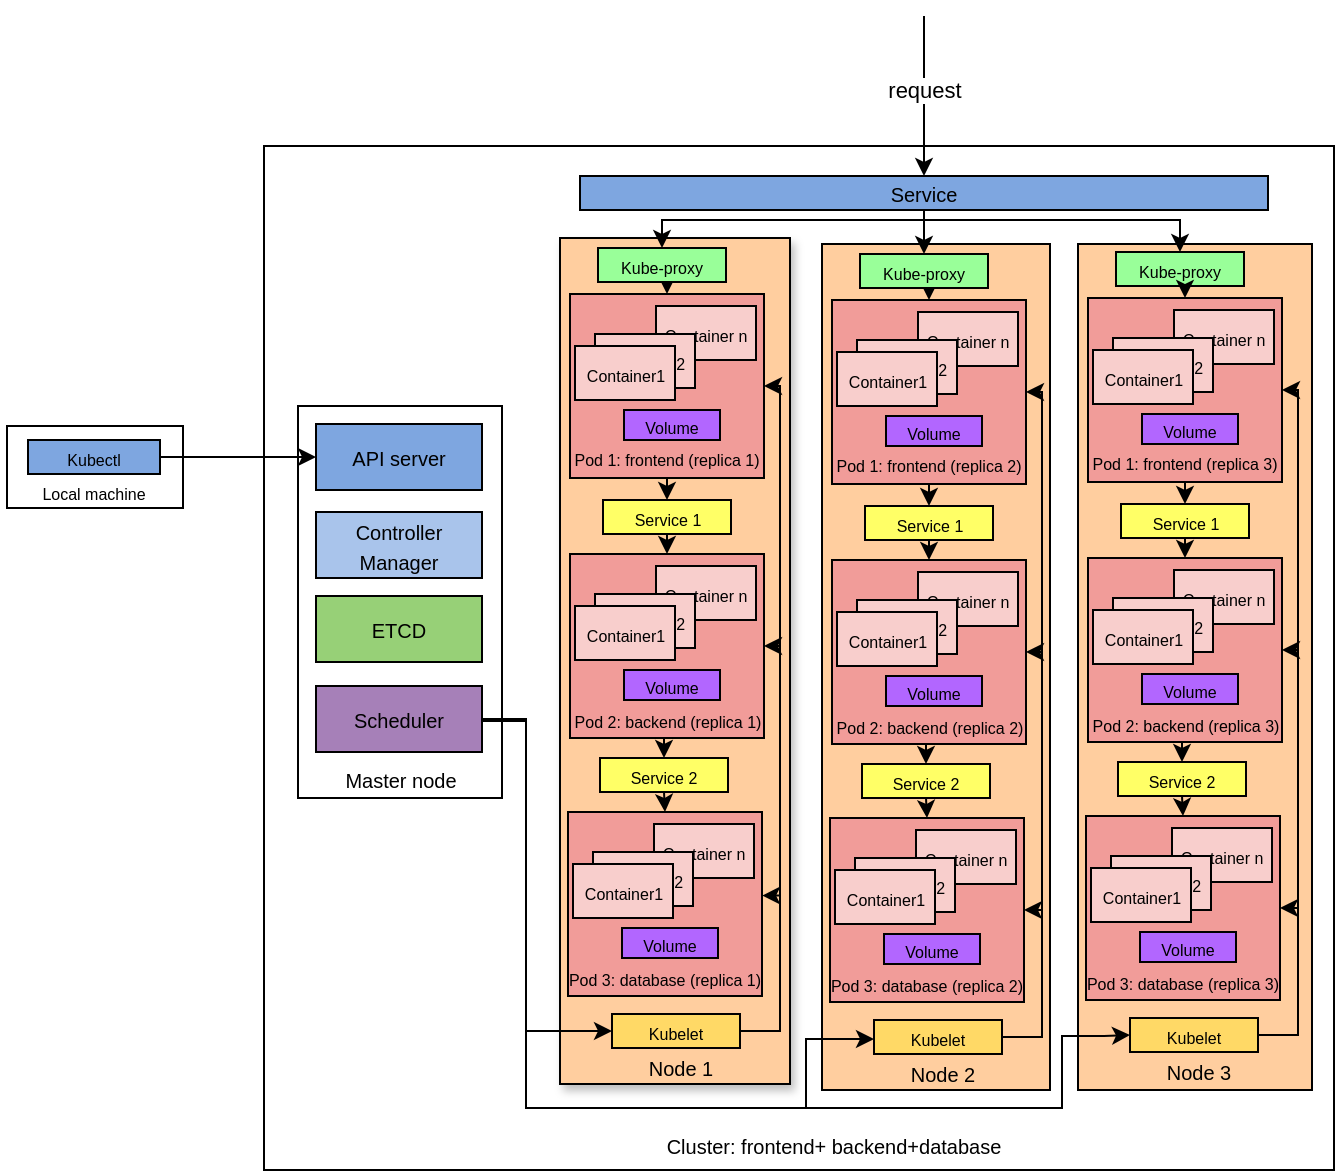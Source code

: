<mxfile version="14.6.6" type="device"><diagram id="ddz8PFehV-hAeGvNzpO_" name="Page-1"><mxGraphModel dx="1481" dy="701" grid="0" gridSize="10" guides="1" tooltips="1" connect="1" arrows="1" fold="1" page="1" pageScale="1" pageWidth="827" pageHeight="1169" math="0" shadow="0"><root><mxCell id="0"/><mxCell id="1" parent="0"/><mxCell id="f1UImO5PR_DhOTrtN689-22" value="" style="rounded=0;whiteSpace=wrap;html=1;strokeColor=#000000;" vertex="1" parent="1"><mxGeometry x="216" y="117" width="535" height="512" as="geometry"/></mxCell><mxCell id="f1UImO5PR_DhOTrtN689-1" value="" style="rounded=0;whiteSpace=wrap;html=1;" vertex="1" parent="1"><mxGeometry x="233" y="247" width="102" height="196" as="geometry"/></mxCell><mxCell id="f1UImO5PR_DhOTrtN689-2" value="&lt;font style=&quot;font-size: 10px&quot;&gt;Master node&lt;/font&gt;" style="text;html=1;strokeColor=none;fillColor=none;align=center;verticalAlign=middle;whiteSpace=wrap;rounded=0;" vertex="1" parent="1"><mxGeometry x="244" y="427" width="81" height="13" as="geometry"/></mxCell><mxCell id="f1UImO5PR_DhOTrtN689-3" value="&lt;font style=&quot;font-size: 10px&quot;&gt;API server&lt;/font&gt;" style="rounded=0;whiteSpace=wrap;html=1;fillColor=#7EA6E0;" vertex="1" parent="1"><mxGeometry x="242" y="256" width="83" height="33" as="geometry"/></mxCell><mxCell id="f1UImO5PR_DhOTrtN689-10" value="&lt;font style=&quot;font-size: 10px&quot;&gt;Scheduler&lt;/font&gt;" style="rounded=0;whiteSpace=wrap;html=1;fillColor=#A680B8;" vertex="1" parent="1"><mxGeometry x="242" y="387" width="83" height="33" as="geometry"/></mxCell><mxCell id="f1UImO5PR_DhOTrtN689-11" value="&lt;font style=&quot;font-size: 10px&quot;&gt;Controller Manager&lt;/font&gt;" style="rounded=0;whiteSpace=wrap;html=1;fillColor=#A9C4EB;" vertex="1" parent="1"><mxGeometry x="242" y="300" width="83" height="33" as="geometry"/></mxCell><mxCell id="f1UImO5PR_DhOTrtN689-12" value="&lt;span style=&quot;font-size: 10px&quot;&gt;ETCD&lt;/span&gt;" style="rounded=0;whiteSpace=wrap;html=1;fillColor=#97D077;" vertex="1" parent="1"><mxGeometry x="242" y="342" width="83" height="33" as="geometry"/></mxCell><mxCell id="f1UImO5PR_DhOTrtN689-17" value="" style="rounded=0;whiteSpace=wrap;html=1;" vertex="1" parent="1"><mxGeometry x="87.5" y="257" width="88" height="41" as="geometry"/></mxCell><mxCell id="f1UImO5PR_DhOTrtN689-254" style="edgeStyle=orthogonalEdgeStyle;rounded=0;orthogonalLoop=1;jettySize=auto;html=1;exitX=1;exitY=0.5;exitDx=0;exitDy=0;entryX=0;entryY=0.5;entryDx=0;entryDy=0;" edge="1" parent="1" source="f1UImO5PR_DhOTrtN689-18" target="f1UImO5PR_DhOTrtN689-3"><mxGeometry relative="1" as="geometry"/></mxCell><mxCell id="f1UImO5PR_DhOTrtN689-18" value="&lt;font style=&quot;font-size: 8px&quot;&gt;Kubectl&lt;/font&gt;" style="rounded=0;whiteSpace=wrap;html=1;fillColor=#7EA6E0;" vertex="1" parent="1"><mxGeometry x="98" y="264" width="66" height="17" as="geometry"/></mxCell><mxCell id="f1UImO5PR_DhOTrtN689-20" value="&lt;span style=&quot;font-size: 8px&quot;&gt;Local machine&lt;/span&gt;" style="text;html=1;strokeColor=none;fillColor=none;align=center;verticalAlign=middle;whiteSpace=wrap;rounded=0;" vertex="1" parent="1"><mxGeometry x="84" y="280" width="94" height="20" as="geometry"/></mxCell><mxCell id="f1UImO5PR_DhOTrtN689-253" value="&lt;font style=&quot;font-size: 10px&quot;&gt;Cluster: frontend+ backend+database&lt;/font&gt;" style="text;html=1;strokeColor=none;fillColor=none;align=center;verticalAlign=middle;whiteSpace=wrap;rounded=0;" vertex="1" parent="1"><mxGeometry x="390" y="610" width="222" height="13" as="geometry"/></mxCell><mxCell id="f1UImO5PR_DhOTrtN689-281" value="&lt;font style=&quot;font-size: 10px&quot;&gt;Service&lt;/font&gt;" style="rounded=0;whiteSpace=wrap;html=1;fillColor=#7EA6E0;" vertex="1" parent="1"><mxGeometry x="374" y="132" width="344" height="17" as="geometry"/></mxCell><mxCell id="f1UImO5PR_DhOTrtN689-368" value="" style="endArrow=classic;html=1;" edge="1" parent="1" target="f1UImO5PR_DhOTrtN689-281"><mxGeometry width="50" height="50" relative="1" as="geometry"><mxPoint x="546" y="52" as="sourcePoint"/><mxPoint x="267" y="320" as="targetPoint"/></mxGeometry></mxCell><mxCell id="f1UImO5PR_DhOTrtN689-369" value="request" style="edgeLabel;html=1;align=center;verticalAlign=middle;resizable=0;points=[];" vertex="1" connectable="0" parent="f1UImO5PR_DhOTrtN689-368"><mxGeometry x="-0.09" relative="1" as="geometry"><mxPoint as="offset"/></mxGeometry></mxCell><mxCell id="f1UImO5PR_DhOTrtN689-116" value="" style="rounded=0;whiteSpace=wrap;html=1;fillColor=#FFCE9F;shadow=1;" vertex="1" parent="1"><mxGeometry x="364" y="163" width="115" height="423" as="geometry"/></mxCell><mxCell id="f1UImO5PR_DhOTrtN689-117" value="&lt;font style=&quot;font-size: 10px&quot;&gt;Node 1&lt;/font&gt;" style="text;html=1;strokeColor=none;fillColor=none;align=center;verticalAlign=middle;whiteSpace=wrap;rounded=0;" vertex="1" parent="1"><mxGeometry x="384" y="571" width="81" height="13" as="geometry"/></mxCell><mxCell id="f1UImO5PR_DhOTrtN689-381" style="edgeStyle=orthogonalEdgeStyle;rounded=0;orthogonalLoop=1;jettySize=auto;html=1;exitX=1;exitY=0.5;exitDx=0;exitDy=0;entryX=1.001;entryY=0.454;entryDx=0;entryDy=0;entryPerimeter=0;" edge="1" parent="1" source="f1UImO5PR_DhOTrtN689-118" target="f1UImO5PR_DhOTrtN689-134"><mxGeometry relative="1" as="geometry"/></mxCell><mxCell id="f1UImO5PR_DhOTrtN689-382" style="edgeStyle=orthogonalEdgeStyle;rounded=0;orthogonalLoop=1;jettySize=auto;html=1;exitX=1;exitY=0.5;exitDx=0;exitDy=0;entryX=1;entryY=0.5;entryDx=0;entryDy=0;" edge="1" parent="1" source="f1UImO5PR_DhOTrtN689-118" target="f1UImO5PR_DhOTrtN689-127"><mxGeometry relative="1" as="geometry"/></mxCell><mxCell id="f1UImO5PR_DhOTrtN689-383" style="edgeStyle=orthogonalEdgeStyle;rounded=0;orthogonalLoop=1;jettySize=auto;html=1;exitX=1;exitY=0.5;exitDx=0;exitDy=0;entryX=1;entryY=0.5;entryDx=0;entryDy=0;" edge="1" parent="1" source="f1UImO5PR_DhOTrtN689-118" target="f1UImO5PR_DhOTrtN689-120"><mxGeometry relative="1" as="geometry"/></mxCell><mxCell id="f1UImO5PR_DhOTrtN689-118" value="&lt;div style=&quot;text-align: justify&quot;&gt;&lt;span style=&quot;font-size: 8px&quot;&gt;Kubelet&lt;/span&gt;&lt;/div&gt;" style="rounded=0;whiteSpace=wrap;html=1;fillColor=#FFD966;align=center;" vertex="1" parent="1"><mxGeometry x="390" y="551" width="64" height="17" as="geometry"/></mxCell><mxCell id="f1UImO5PR_DhOTrtN689-126" value="" style="group" vertex="1" connectable="0" parent="1"><mxGeometry x="369" y="321" width="97" height="92" as="geometry"/></mxCell><mxCell id="f1UImO5PR_DhOTrtN689-127" value="" style="rounded=0;whiteSpace=wrap;html=1;strokeColor=#000000;fillColor=#F19C99;" vertex="1" parent="f1UImO5PR_DhOTrtN689-126"><mxGeometry width="97" height="92" as="geometry"/></mxCell><mxCell id="f1UImO5PR_DhOTrtN689-128" value="&lt;span style=&quot;font-size: 8px&quot;&gt;Container n&lt;/span&gt;" style="rounded=0;whiteSpace=wrap;html=1;fillColor=#F8CECC;" vertex="1" parent="f1UImO5PR_DhOTrtN689-126"><mxGeometry x="43" y="6" width="50" height="27" as="geometry"/></mxCell><mxCell id="f1UImO5PR_DhOTrtN689-129" value="&lt;span style=&quot;font-size: 8px&quot;&gt;Container2&lt;/span&gt;" style="rounded=0;whiteSpace=wrap;html=1;fillColor=#F8CECC;" vertex="1" parent="f1UImO5PR_DhOTrtN689-126"><mxGeometry x="12.5" y="20" width="50" height="27" as="geometry"/></mxCell><mxCell id="f1UImO5PR_DhOTrtN689-130" value="&lt;font style=&quot;font-size: 8px&quot;&gt;Pod 2: backend (replica 1)&lt;/font&gt;" style="text;html=1;strokeColor=none;fillColor=none;align=center;verticalAlign=middle;whiteSpace=wrap;rounded=0;" vertex="1" parent="f1UImO5PR_DhOTrtN689-126"><mxGeometry x="-3.5" y="78" width="104" height="10" as="geometry"/></mxCell><mxCell id="f1UImO5PR_DhOTrtN689-131" value="&lt;font style=&quot;font-size: 8px&quot;&gt;Container1&lt;/font&gt;" style="rounded=0;whiteSpace=wrap;html=1;fillColor=#F8CECC;" vertex="1" parent="f1UImO5PR_DhOTrtN689-126"><mxGeometry x="2.5" y="26" width="50" height="27" as="geometry"/></mxCell><mxCell id="f1UImO5PR_DhOTrtN689-132" value="&lt;font style=&quot;font-size: 8px&quot;&gt;Volume&lt;/font&gt;" style="rounded=0;whiteSpace=wrap;html=1;fillColor=#B266FF;" vertex="1" parent="f1UImO5PR_DhOTrtN689-126"><mxGeometry x="27" y="58" width="48" height="15" as="geometry"/></mxCell><mxCell id="f1UImO5PR_DhOTrtN689-133" value="" style="group" vertex="1" connectable="0" parent="1"><mxGeometry x="368" y="450" width="97" height="92" as="geometry"/></mxCell><mxCell id="f1UImO5PR_DhOTrtN689-134" value="" style="rounded=0;whiteSpace=wrap;html=1;strokeColor=#000000;fillColor=#F19C99;" vertex="1" parent="f1UImO5PR_DhOTrtN689-133"><mxGeometry width="97" height="92" as="geometry"/></mxCell><mxCell id="f1UImO5PR_DhOTrtN689-135" value="&lt;span style=&quot;font-size: 8px&quot;&gt;Container n&lt;/span&gt;" style="rounded=0;whiteSpace=wrap;html=1;fillColor=#F8CECC;" vertex="1" parent="f1UImO5PR_DhOTrtN689-133"><mxGeometry x="43" y="6" width="50" height="27" as="geometry"/></mxCell><mxCell id="f1UImO5PR_DhOTrtN689-136" value="&lt;span style=&quot;font-size: 8px&quot;&gt;Container2&lt;/span&gt;" style="rounded=0;whiteSpace=wrap;html=1;fillColor=#F8CECC;" vertex="1" parent="f1UImO5PR_DhOTrtN689-133"><mxGeometry x="12.5" y="20" width="50" height="27" as="geometry"/></mxCell><mxCell id="f1UImO5PR_DhOTrtN689-137" value="&lt;font style=&quot;font-size: 8px&quot;&gt;Pod 3: database (replica 1)&lt;/font&gt;" style="text;html=1;strokeColor=none;fillColor=none;align=center;verticalAlign=middle;whiteSpace=wrap;rounded=0;" vertex="1" parent="f1UImO5PR_DhOTrtN689-133"><mxGeometry x="-5" y="78" width="107" height="10" as="geometry"/></mxCell><mxCell id="f1UImO5PR_DhOTrtN689-138" value="&lt;font style=&quot;font-size: 8px&quot;&gt;Container1&lt;/font&gt;" style="rounded=0;whiteSpace=wrap;html=1;fillColor=#F8CECC;" vertex="1" parent="f1UImO5PR_DhOTrtN689-133"><mxGeometry x="2.5" y="26" width="50" height="27" as="geometry"/></mxCell><mxCell id="f1UImO5PR_DhOTrtN689-139" value="&lt;font style=&quot;font-size: 8px&quot;&gt;Volume&lt;/font&gt;" style="rounded=0;whiteSpace=wrap;html=1;fillColor=#B266FF;" vertex="1" parent="f1UImO5PR_DhOTrtN689-133"><mxGeometry x="27" y="58" width="48" height="15" as="geometry"/></mxCell><mxCell id="f1UImO5PR_DhOTrtN689-377" style="edgeStyle=orthogonalEdgeStyle;rounded=0;orthogonalLoop=1;jettySize=auto;html=1;exitX=0.5;exitY=1;exitDx=0;exitDy=0;entryX=0.5;entryY=0;entryDx=0;entryDy=0;" edge="1" parent="1" source="f1UImO5PR_DhOTrtN689-140" target="f1UImO5PR_DhOTrtN689-120"><mxGeometry x="364" y="163" as="geometry"/></mxCell><mxCell id="f1UImO5PR_DhOTrtN689-140" value="&lt;div style=&quot;text-align: justify&quot;&gt;&lt;span style=&quot;font-size: 8px&quot;&gt;Kube-proxy&lt;/span&gt;&lt;/div&gt;" style="rounded=0;whiteSpace=wrap;html=1;fillColor=#99FF99;align=center;" vertex="1" parent="1"><mxGeometry x="383" y="168" width="64" height="17" as="geometry"/></mxCell><mxCell id="f1UImO5PR_DhOTrtN689-298" style="edgeStyle=orthogonalEdgeStyle;rounded=0;orthogonalLoop=1;jettySize=auto;html=1;exitX=0.5;exitY=1;exitDx=0;exitDy=0;entryX=0.5;entryY=0;entryDx=0;entryDy=0;" edge="1" parent="1" source="f1UImO5PR_DhOTrtN689-283" target="f1UImO5PR_DhOTrtN689-127"><mxGeometry x="364" y="163" as="geometry"/></mxCell><mxCell id="f1UImO5PR_DhOTrtN689-283" value="&lt;div style=&quot;text-align: justify&quot;&gt;&lt;span style=&quot;font-size: 8px&quot;&gt;Service 1&lt;/span&gt;&lt;/div&gt;" style="rounded=0;whiteSpace=wrap;html=1;fillColor=#FFFF66;align=center;" vertex="1" parent="1"><mxGeometry x="385.5" y="294" width="64" height="17" as="geometry"/></mxCell><mxCell id="f1UImO5PR_DhOTrtN689-297" style="edgeStyle=orthogonalEdgeStyle;rounded=0;orthogonalLoop=1;jettySize=auto;html=1;exitX=0.5;exitY=1;exitDx=0;exitDy=0;entryX=0.5;entryY=0;entryDx=0;entryDy=0;" edge="1" parent="1" source="f1UImO5PR_DhOTrtN689-120" target="f1UImO5PR_DhOTrtN689-283"><mxGeometry x="364" y="163" as="geometry"/></mxCell><mxCell id="f1UImO5PR_DhOTrtN689-120" value="" style="rounded=0;whiteSpace=wrap;html=1;strokeColor=#000000;fillColor=#F19C99;" vertex="1" parent="1"><mxGeometry x="369" y="191" width="97" height="92" as="geometry"/></mxCell><mxCell id="f1UImO5PR_DhOTrtN689-121" value="&lt;span style=&quot;font-size: 8px&quot;&gt;Container n&lt;/span&gt;" style="rounded=0;whiteSpace=wrap;html=1;fillColor=#F8CECC;" vertex="1" parent="1"><mxGeometry x="412" y="197" width="50" height="27" as="geometry"/></mxCell><mxCell id="f1UImO5PR_DhOTrtN689-122" value="&lt;span style=&quot;font-size: 8px&quot;&gt;Container2&lt;/span&gt;" style="rounded=0;whiteSpace=wrap;html=1;fillColor=#F8CECC;" vertex="1" parent="1"><mxGeometry x="381.5" y="211" width="50" height="27" as="geometry"/></mxCell><mxCell id="f1UImO5PR_DhOTrtN689-123" value="&lt;p&gt;&lt;font style=&quot;font-size: 8px&quot;&gt;Pod 1: frontend (replica 1)&lt;/font&gt;&lt;/p&gt;" style="text;html=1;strokeColor=none;fillColor=none;align=center;verticalAlign=middle;whiteSpace=wrap;rounded=0;" vertex="1" parent="1"><mxGeometry x="369" y="267.5" width="97" height="10" as="geometry"/></mxCell><mxCell id="f1UImO5PR_DhOTrtN689-124" value="&lt;font style=&quot;font-size: 8px&quot;&gt;Container1&lt;/font&gt;" style="rounded=0;whiteSpace=wrap;html=1;fillColor=#F8CECC;" vertex="1" parent="1"><mxGeometry x="371.5" y="217" width="50" height="27" as="geometry"/></mxCell><mxCell id="f1UImO5PR_DhOTrtN689-125" value="&lt;font style=&quot;font-size: 8px&quot;&gt;Volume&lt;/font&gt;" style="rounded=0;whiteSpace=wrap;html=1;fillColor=#B266FF;" vertex="1" parent="1"><mxGeometry x="396" y="249" width="48" height="15" as="geometry"/></mxCell><mxCell id="f1UImO5PR_DhOTrtN689-301" style="edgeStyle=orthogonalEdgeStyle;rounded=0;orthogonalLoop=1;jettySize=auto;html=1;exitX=0.5;exitY=1;exitDx=0;exitDy=0;entryX=0.5;entryY=0;entryDx=0;entryDy=0;" edge="1" parent="1" source="f1UImO5PR_DhOTrtN689-299" target="f1UImO5PR_DhOTrtN689-134"><mxGeometry x="364" y="163" as="geometry"/></mxCell><mxCell id="f1UImO5PR_DhOTrtN689-299" value="&lt;div style=&quot;text-align: justify&quot;&gt;&lt;span style=&quot;font-size: 8px&quot;&gt;Service 2&lt;/span&gt;&lt;/div&gt;" style="rounded=0;whiteSpace=wrap;html=1;fillColor=#FFFF66;align=center;" vertex="1" parent="1"><mxGeometry x="384" y="423" width="64" height="17" as="geometry"/></mxCell><mxCell id="f1UImO5PR_DhOTrtN689-300" style="edgeStyle=orthogonalEdgeStyle;rounded=0;orthogonalLoop=1;jettySize=auto;html=1;exitX=0.5;exitY=1;exitDx=0;exitDy=0;entryX=0.5;entryY=0;entryDx=0;entryDy=0;" edge="1" parent="1" source="f1UImO5PR_DhOTrtN689-127" target="f1UImO5PR_DhOTrtN689-299"><mxGeometry x="364" y="163" as="geometry"/></mxCell><mxCell id="f1UImO5PR_DhOTrtN689-387" value="" style="group" vertex="1" connectable="0" parent="1"><mxGeometry x="495" y="166" width="114" height="423" as="geometry"/></mxCell><mxCell id="f1UImO5PR_DhOTrtN689-305" value="" style="rounded=0;whiteSpace=wrap;html=1;fillColor=#FFCE9F;" vertex="1" parent="f1UImO5PR_DhOTrtN689-387"><mxGeometry width="114" height="423" as="geometry"/></mxCell><mxCell id="f1UImO5PR_DhOTrtN689-306" value="&lt;font style=&quot;font-size: 10px&quot;&gt;Node 2&lt;/font&gt;" style="text;html=1;strokeColor=none;fillColor=none;align=center;verticalAlign=middle;whiteSpace=wrap;rounded=0;" vertex="1" parent="f1UImO5PR_DhOTrtN689-387"><mxGeometry x="20" y="408" width="81" height="13" as="geometry"/></mxCell><mxCell id="f1UImO5PR_DhOTrtN689-307" value="&lt;div style=&quot;text-align: justify&quot;&gt;&lt;span style=&quot;font-size: 8px&quot;&gt;Kubelet&lt;/span&gt;&lt;/div&gt;" style="rounded=0;whiteSpace=wrap;html=1;fillColor=#FFD966;align=center;" vertex="1" parent="f1UImO5PR_DhOTrtN689-387"><mxGeometry x="26" y="388" width="64" height="17" as="geometry"/></mxCell><mxCell id="f1UImO5PR_DhOTrtN689-308" value="" style="group" vertex="1" connectable="0" parent="f1UImO5PR_DhOTrtN689-387"><mxGeometry x="5" y="158" width="97" height="92" as="geometry"/></mxCell><mxCell id="f1UImO5PR_DhOTrtN689-309" value="" style="rounded=0;whiteSpace=wrap;html=1;strokeColor=#000000;fillColor=#F19C99;" vertex="1" parent="f1UImO5PR_DhOTrtN689-308"><mxGeometry width="97" height="92" as="geometry"/></mxCell><mxCell id="f1UImO5PR_DhOTrtN689-310" value="&lt;span style=&quot;font-size: 8px&quot;&gt;Container n&lt;/span&gt;" style="rounded=0;whiteSpace=wrap;html=1;fillColor=#F8CECC;" vertex="1" parent="f1UImO5PR_DhOTrtN689-308"><mxGeometry x="43" y="6" width="50" height="27" as="geometry"/></mxCell><mxCell id="f1UImO5PR_DhOTrtN689-311" value="&lt;span style=&quot;font-size: 8px&quot;&gt;Container2&lt;/span&gt;" style="rounded=0;whiteSpace=wrap;html=1;fillColor=#F8CECC;" vertex="1" parent="f1UImO5PR_DhOTrtN689-308"><mxGeometry x="12.5" y="20" width="50" height="27" as="geometry"/></mxCell><mxCell id="f1UImO5PR_DhOTrtN689-312" value="&lt;font style=&quot;font-size: 8px&quot;&gt;Pod 2: backend (replica 2)&lt;/font&gt;" style="text;html=1;strokeColor=none;fillColor=none;align=center;verticalAlign=middle;whiteSpace=wrap;rounded=0;" vertex="1" parent="f1UImO5PR_DhOTrtN689-308"><mxGeometry x="-3.5" y="78" width="104" height="10" as="geometry"/></mxCell><mxCell id="f1UImO5PR_DhOTrtN689-313" value="&lt;font style=&quot;font-size: 8px&quot;&gt;Container1&lt;/font&gt;" style="rounded=0;whiteSpace=wrap;html=1;fillColor=#F8CECC;" vertex="1" parent="f1UImO5PR_DhOTrtN689-308"><mxGeometry x="2.5" y="26" width="50" height="27" as="geometry"/></mxCell><mxCell id="f1UImO5PR_DhOTrtN689-314" value="&lt;font style=&quot;font-size: 8px&quot;&gt;Volume&lt;/font&gt;" style="rounded=0;whiteSpace=wrap;html=1;fillColor=#B266FF;" vertex="1" parent="f1UImO5PR_DhOTrtN689-308"><mxGeometry x="27" y="58" width="48" height="15" as="geometry"/></mxCell><mxCell id="f1UImO5PR_DhOTrtN689-385" style="edgeStyle=orthogonalEdgeStyle;rounded=0;orthogonalLoop=1;jettySize=auto;html=1;exitX=1;exitY=0.5;exitDx=0;exitDy=0;entryX=1;entryY=0.5;entryDx=0;entryDy=0;" edge="1" parent="f1UImO5PR_DhOTrtN689-387" source="f1UImO5PR_DhOTrtN689-307" target="f1UImO5PR_DhOTrtN689-309"><mxGeometry relative="1" as="geometry"/></mxCell><mxCell id="f1UImO5PR_DhOTrtN689-315" value="" style="group" vertex="1" connectable="0" parent="f1UImO5PR_DhOTrtN689-387"><mxGeometry x="4" y="287" width="97" height="92" as="geometry"/></mxCell><mxCell id="f1UImO5PR_DhOTrtN689-316" value="" style="rounded=0;whiteSpace=wrap;html=1;strokeColor=#000000;fillColor=#F19C99;" vertex="1" parent="f1UImO5PR_DhOTrtN689-315"><mxGeometry width="97" height="92" as="geometry"/></mxCell><mxCell id="f1UImO5PR_DhOTrtN689-317" value="&lt;span style=&quot;font-size: 8px&quot;&gt;Container n&lt;/span&gt;" style="rounded=0;whiteSpace=wrap;html=1;fillColor=#F8CECC;" vertex="1" parent="f1UImO5PR_DhOTrtN689-315"><mxGeometry x="43" y="6" width="50" height="27" as="geometry"/></mxCell><mxCell id="f1UImO5PR_DhOTrtN689-318" value="&lt;span style=&quot;font-size: 8px&quot;&gt;Container2&lt;/span&gt;" style="rounded=0;whiteSpace=wrap;html=1;fillColor=#F8CECC;" vertex="1" parent="f1UImO5PR_DhOTrtN689-315"><mxGeometry x="12.5" y="20" width="50" height="27" as="geometry"/></mxCell><mxCell id="f1UImO5PR_DhOTrtN689-319" value="&lt;font style=&quot;font-size: 8px&quot;&gt;Pod 3: database (replica 2)&lt;/font&gt;" style="text;html=1;strokeColor=none;fillColor=none;align=center;verticalAlign=middle;whiteSpace=wrap;rounded=0;" vertex="1" parent="f1UImO5PR_DhOTrtN689-315"><mxGeometry x="-5" y="78" width="107" height="10" as="geometry"/></mxCell><mxCell id="f1UImO5PR_DhOTrtN689-320" value="&lt;font style=&quot;font-size: 8px&quot;&gt;Container1&lt;/font&gt;" style="rounded=0;whiteSpace=wrap;html=1;fillColor=#F8CECC;" vertex="1" parent="f1UImO5PR_DhOTrtN689-315"><mxGeometry x="2.5" y="26" width="50" height="27" as="geometry"/></mxCell><mxCell id="f1UImO5PR_DhOTrtN689-321" value="&lt;font style=&quot;font-size: 8px&quot;&gt;Volume&lt;/font&gt;" style="rounded=0;whiteSpace=wrap;html=1;fillColor=#B266FF;" vertex="1" parent="f1UImO5PR_DhOTrtN689-315"><mxGeometry x="27" y="58" width="48" height="15" as="geometry"/></mxCell><mxCell id="f1UImO5PR_DhOTrtN689-384" style="edgeStyle=orthogonalEdgeStyle;rounded=0;orthogonalLoop=1;jettySize=auto;html=1;exitX=1;exitY=0.5;exitDx=0;exitDy=0;entryX=1;entryY=0.5;entryDx=0;entryDy=0;" edge="1" parent="f1UImO5PR_DhOTrtN689-387" source="f1UImO5PR_DhOTrtN689-307" target="f1UImO5PR_DhOTrtN689-316"><mxGeometry relative="1" as="geometry"/></mxCell><mxCell id="f1UImO5PR_DhOTrtN689-323" style="edgeStyle=orthogonalEdgeStyle;rounded=0;orthogonalLoop=1;jettySize=auto;html=1;exitX=0.5;exitY=1;exitDx=0;exitDy=0;entryX=0.5;entryY=0;entryDx=0;entryDy=0;" edge="1" parent="f1UImO5PR_DhOTrtN689-387" source="f1UImO5PR_DhOTrtN689-324" target="f1UImO5PR_DhOTrtN689-309"><mxGeometry as="geometry"/></mxCell><mxCell id="f1UImO5PR_DhOTrtN689-324" value="&lt;div style=&quot;text-align: justify&quot;&gt;&lt;span style=&quot;font-size: 8px&quot;&gt;Service 1&lt;/span&gt;&lt;/div&gt;" style="rounded=0;whiteSpace=wrap;html=1;fillColor=#FFFF66;align=center;" vertex="1" parent="f1UImO5PR_DhOTrtN689-387"><mxGeometry x="21.5" y="131" width="64" height="17" as="geometry"/></mxCell><mxCell id="f1UImO5PR_DhOTrtN689-325" style="edgeStyle=orthogonalEdgeStyle;rounded=0;orthogonalLoop=1;jettySize=auto;html=1;exitX=0.5;exitY=1;exitDx=0;exitDy=0;entryX=0.5;entryY=0;entryDx=0;entryDy=0;" edge="1" parent="f1UImO5PR_DhOTrtN689-387" source="f1UImO5PR_DhOTrtN689-326" target="f1UImO5PR_DhOTrtN689-324"><mxGeometry as="geometry"/></mxCell><mxCell id="f1UImO5PR_DhOTrtN689-326" value="" style="rounded=0;whiteSpace=wrap;html=1;strokeColor=#000000;fillColor=#F19C99;" vertex="1" parent="f1UImO5PR_DhOTrtN689-387"><mxGeometry x="5" y="28" width="97" height="92" as="geometry"/></mxCell><mxCell id="f1UImO5PR_DhOTrtN689-386" style="edgeStyle=orthogonalEdgeStyle;rounded=0;orthogonalLoop=1;jettySize=auto;html=1;exitX=1;exitY=0.5;exitDx=0;exitDy=0;entryX=1;entryY=0.5;entryDx=0;entryDy=0;" edge="1" parent="f1UImO5PR_DhOTrtN689-387" source="f1UImO5PR_DhOTrtN689-307" target="f1UImO5PR_DhOTrtN689-326"><mxGeometry relative="1" as="geometry"/></mxCell><mxCell id="f1UImO5PR_DhOTrtN689-378" style="edgeStyle=orthogonalEdgeStyle;rounded=0;orthogonalLoop=1;jettySize=auto;html=1;exitX=0.5;exitY=1;exitDx=0;exitDy=0;entryX=0.5;entryY=0;entryDx=0;entryDy=0;" edge="1" parent="f1UImO5PR_DhOTrtN689-387" source="f1UImO5PR_DhOTrtN689-322" target="f1UImO5PR_DhOTrtN689-326"><mxGeometry as="geometry"/></mxCell><mxCell id="f1UImO5PR_DhOTrtN689-327" value="&lt;span style=&quot;font-size: 8px&quot;&gt;Container n&lt;/span&gt;" style="rounded=0;whiteSpace=wrap;html=1;fillColor=#F8CECC;" vertex="1" parent="f1UImO5PR_DhOTrtN689-387"><mxGeometry x="48" y="34" width="50" height="27" as="geometry"/></mxCell><mxCell id="f1UImO5PR_DhOTrtN689-328" value="&lt;span style=&quot;font-size: 8px&quot;&gt;Container2&lt;/span&gt;" style="rounded=0;whiteSpace=wrap;html=1;fillColor=#F8CECC;" vertex="1" parent="f1UImO5PR_DhOTrtN689-387"><mxGeometry x="17.5" y="48" width="50" height="27" as="geometry"/></mxCell><mxCell id="f1UImO5PR_DhOTrtN689-329" value="&lt;p&gt;&lt;font style=&quot;font-size: 8px&quot;&gt;Pod 1: frontend (replica 2)&lt;/font&gt;&lt;/p&gt;" style="text;html=1;strokeColor=none;fillColor=none;align=center;verticalAlign=middle;whiteSpace=wrap;rounded=0;" vertex="1" parent="f1UImO5PR_DhOTrtN689-387"><mxGeometry x="5" y="104.5" width="97" height="10" as="geometry"/></mxCell><mxCell id="f1UImO5PR_DhOTrtN689-330" value="&lt;font style=&quot;font-size: 8px&quot;&gt;Container1&lt;/font&gt;" style="rounded=0;whiteSpace=wrap;html=1;fillColor=#F8CECC;" vertex="1" parent="f1UImO5PR_DhOTrtN689-387"><mxGeometry x="7.5" y="54" width="50" height="27" as="geometry"/></mxCell><mxCell id="f1UImO5PR_DhOTrtN689-331" value="&lt;font style=&quot;font-size: 8px&quot;&gt;Volume&lt;/font&gt;" style="rounded=0;whiteSpace=wrap;html=1;fillColor=#B266FF;" vertex="1" parent="f1UImO5PR_DhOTrtN689-387"><mxGeometry x="32" y="86" width="48" height="15" as="geometry"/></mxCell><mxCell id="f1UImO5PR_DhOTrtN689-332" style="edgeStyle=orthogonalEdgeStyle;rounded=0;orthogonalLoop=1;jettySize=auto;html=1;exitX=0.5;exitY=1;exitDx=0;exitDy=0;entryX=0.5;entryY=0;entryDx=0;entryDy=0;" edge="1" parent="f1UImO5PR_DhOTrtN689-387" source="f1UImO5PR_DhOTrtN689-333" target="f1UImO5PR_DhOTrtN689-316"><mxGeometry as="geometry"/></mxCell><mxCell id="f1UImO5PR_DhOTrtN689-333" value="&lt;div style=&quot;text-align: justify&quot;&gt;&lt;span style=&quot;font-size: 8px&quot;&gt;Service 2&lt;/span&gt;&lt;/div&gt;" style="rounded=0;whiteSpace=wrap;html=1;fillColor=#FFFF66;align=center;" vertex="1" parent="f1UImO5PR_DhOTrtN689-387"><mxGeometry x="20" y="260" width="64" height="17" as="geometry"/></mxCell><mxCell id="f1UImO5PR_DhOTrtN689-334" style="edgeStyle=orthogonalEdgeStyle;rounded=0;orthogonalLoop=1;jettySize=auto;html=1;exitX=0.5;exitY=1;exitDx=0;exitDy=0;entryX=0.5;entryY=0;entryDx=0;entryDy=0;" edge="1" parent="f1UImO5PR_DhOTrtN689-387" source="f1UImO5PR_DhOTrtN689-309" target="f1UImO5PR_DhOTrtN689-333"><mxGeometry as="geometry"/></mxCell><mxCell id="f1UImO5PR_DhOTrtN689-322" value="&lt;div style=&quot;text-align: justify&quot;&gt;&lt;span style=&quot;font-size: 8px&quot;&gt;Kube-proxy&lt;/span&gt;&lt;/div&gt;" style="rounded=0;whiteSpace=wrap;html=1;fillColor=#99FF99;align=center;" vertex="1" parent="f1UImO5PR_DhOTrtN689-387"><mxGeometry x="19" y="5" width="64" height="17" as="geometry"/></mxCell><mxCell id="f1UImO5PR_DhOTrtN689-393" style="edgeStyle=orthogonalEdgeStyle;rounded=0;orthogonalLoop=1;jettySize=auto;html=1;exitX=0.5;exitY=1;exitDx=0;exitDy=0;entryX=0.5;entryY=0;entryDx=0;entryDy=0;" edge="1" parent="1" source="f1UImO5PR_DhOTrtN689-281" target="f1UImO5PR_DhOTrtN689-322"><mxGeometry relative="1" as="geometry"/></mxCell><mxCell id="f1UImO5PR_DhOTrtN689-396" value="" style="group" vertex="1" connectable="0" parent="1"><mxGeometry x="623" y="165" width="117" height="423" as="geometry"/></mxCell><mxCell id="f1UImO5PR_DhOTrtN689-336" value="" style="rounded=0;whiteSpace=wrap;html=1;fillColor=#FFCE9F;" vertex="1" parent="f1UImO5PR_DhOTrtN689-396"><mxGeometry y="1" width="117" height="423" as="geometry"/></mxCell><mxCell id="f1UImO5PR_DhOTrtN689-337" value="&lt;font style=&quot;font-size: 10px&quot;&gt;Node 3&lt;/font&gt;" style="text;html=1;strokeColor=none;fillColor=none;align=center;verticalAlign=middle;whiteSpace=wrap;rounded=0;" vertex="1" parent="f1UImO5PR_DhOTrtN689-396"><mxGeometry x="20" y="408" width="81" height="13" as="geometry"/></mxCell><mxCell id="f1UImO5PR_DhOTrtN689-338" value="&lt;div style=&quot;text-align: justify&quot;&gt;&lt;span style=&quot;font-size: 8px&quot;&gt;Kubelet&lt;/span&gt;&lt;/div&gt;" style="rounded=0;whiteSpace=wrap;html=1;fillColor=#FFD966;align=center;" vertex="1" parent="f1UImO5PR_DhOTrtN689-396"><mxGeometry x="26" y="388" width="64" height="17" as="geometry"/></mxCell><mxCell id="f1UImO5PR_DhOTrtN689-339" value="" style="group" vertex="1" connectable="0" parent="f1UImO5PR_DhOTrtN689-396"><mxGeometry x="5" y="158" width="97" height="92" as="geometry"/></mxCell><mxCell id="f1UImO5PR_DhOTrtN689-340" value="" style="rounded=0;whiteSpace=wrap;html=1;strokeColor=#000000;fillColor=#F19C99;" vertex="1" parent="f1UImO5PR_DhOTrtN689-339"><mxGeometry width="97" height="92" as="geometry"/></mxCell><mxCell id="f1UImO5PR_DhOTrtN689-341" value="&lt;span style=&quot;font-size: 8px&quot;&gt;Container n&lt;/span&gt;" style="rounded=0;whiteSpace=wrap;html=1;fillColor=#F8CECC;" vertex="1" parent="f1UImO5PR_DhOTrtN689-339"><mxGeometry x="43" y="6" width="50" height="27" as="geometry"/></mxCell><mxCell id="f1UImO5PR_DhOTrtN689-342" value="&lt;span style=&quot;font-size: 8px&quot;&gt;Container2&lt;/span&gt;" style="rounded=0;whiteSpace=wrap;html=1;fillColor=#F8CECC;" vertex="1" parent="f1UImO5PR_DhOTrtN689-339"><mxGeometry x="12.5" y="20" width="50" height="27" as="geometry"/></mxCell><mxCell id="f1UImO5PR_DhOTrtN689-343" value="&lt;font style=&quot;font-size: 8px&quot;&gt;Pod 2: backend (replica 3)&lt;/font&gt;" style="text;html=1;strokeColor=none;fillColor=none;align=center;verticalAlign=middle;whiteSpace=wrap;rounded=0;" vertex="1" parent="f1UImO5PR_DhOTrtN689-339"><mxGeometry x="-3.5" y="78" width="104" height="10" as="geometry"/></mxCell><mxCell id="f1UImO5PR_DhOTrtN689-344" value="&lt;font style=&quot;font-size: 8px&quot;&gt;Container1&lt;/font&gt;" style="rounded=0;whiteSpace=wrap;html=1;fillColor=#F8CECC;" vertex="1" parent="f1UImO5PR_DhOTrtN689-339"><mxGeometry x="2.5" y="26" width="50" height="27" as="geometry"/></mxCell><mxCell id="f1UImO5PR_DhOTrtN689-345" value="&lt;font style=&quot;font-size: 8px&quot;&gt;Volume&lt;/font&gt;" style="rounded=0;whiteSpace=wrap;html=1;fillColor=#B266FF;" vertex="1" parent="f1UImO5PR_DhOTrtN689-339"><mxGeometry x="27" y="58" width="48" height="15" as="geometry"/></mxCell><mxCell id="f1UImO5PR_DhOTrtN689-389" style="edgeStyle=orthogonalEdgeStyle;rounded=0;orthogonalLoop=1;jettySize=auto;html=1;exitX=1;exitY=0.5;exitDx=0;exitDy=0;entryX=1;entryY=0.5;entryDx=0;entryDy=0;" edge="1" parent="f1UImO5PR_DhOTrtN689-396" source="f1UImO5PR_DhOTrtN689-338" target="f1UImO5PR_DhOTrtN689-340"><mxGeometry relative="1" as="geometry"/></mxCell><mxCell id="f1UImO5PR_DhOTrtN689-346" value="" style="group" vertex="1" connectable="0" parent="f1UImO5PR_DhOTrtN689-396"><mxGeometry x="4" y="287" width="97" height="92" as="geometry"/></mxCell><mxCell id="f1UImO5PR_DhOTrtN689-347" value="" style="rounded=0;whiteSpace=wrap;html=1;strokeColor=#000000;fillColor=#F19C99;" vertex="1" parent="f1UImO5PR_DhOTrtN689-346"><mxGeometry width="97" height="92" as="geometry"/></mxCell><mxCell id="f1UImO5PR_DhOTrtN689-348" value="&lt;span style=&quot;font-size: 8px&quot;&gt;Container n&lt;/span&gt;" style="rounded=0;whiteSpace=wrap;html=1;fillColor=#F8CECC;" vertex="1" parent="f1UImO5PR_DhOTrtN689-346"><mxGeometry x="43" y="6" width="50" height="27" as="geometry"/></mxCell><mxCell id="f1UImO5PR_DhOTrtN689-349" value="&lt;span style=&quot;font-size: 8px&quot;&gt;Container2&lt;/span&gt;" style="rounded=0;whiteSpace=wrap;html=1;fillColor=#F8CECC;" vertex="1" parent="f1UImO5PR_DhOTrtN689-346"><mxGeometry x="12.5" y="20" width="50" height="27" as="geometry"/></mxCell><mxCell id="f1UImO5PR_DhOTrtN689-350" value="&lt;font style=&quot;font-size: 8px&quot;&gt;Pod 3: database (replica 3)&lt;/font&gt;" style="text;html=1;strokeColor=none;fillColor=none;align=center;verticalAlign=middle;whiteSpace=wrap;rounded=0;" vertex="1" parent="f1UImO5PR_DhOTrtN689-346"><mxGeometry x="-5" y="78" width="107" height="10" as="geometry"/></mxCell><mxCell id="f1UImO5PR_DhOTrtN689-351" value="&lt;font style=&quot;font-size: 8px&quot;&gt;Container1&lt;/font&gt;" style="rounded=0;whiteSpace=wrap;html=1;fillColor=#F8CECC;" vertex="1" parent="f1UImO5PR_DhOTrtN689-346"><mxGeometry x="2.5" y="26" width="50" height="27" as="geometry"/></mxCell><mxCell id="f1UImO5PR_DhOTrtN689-352" value="&lt;font style=&quot;font-size: 8px&quot;&gt;Volume&lt;/font&gt;" style="rounded=0;whiteSpace=wrap;html=1;fillColor=#B266FF;" vertex="1" parent="f1UImO5PR_DhOTrtN689-346"><mxGeometry x="27" y="58" width="48" height="15" as="geometry"/></mxCell><mxCell id="f1UImO5PR_DhOTrtN689-388" style="edgeStyle=orthogonalEdgeStyle;rounded=0;orthogonalLoop=1;jettySize=auto;html=1;exitX=1;exitY=0.5;exitDx=0;exitDy=0;entryX=1;entryY=0.5;entryDx=0;entryDy=0;" edge="1" parent="f1UImO5PR_DhOTrtN689-396" source="f1UImO5PR_DhOTrtN689-338" target="f1UImO5PR_DhOTrtN689-347"><mxGeometry relative="1" as="geometry"/></mxCell><mxCell id="f1UImO5PR_DhOTrtN689-353" value="&lt;div style=&quot;text-align: justify&quot;&gt;&lt;span style=&quot;font-size: 8px&quot;&gt;Kube-proxy&lt;/span&gt;&lt;/div&gt;" style="rounded=0;whiteSpace=wrap;html=1;fillColor=#99FF99;align=center;" vertex="1" parent="f1UImO5PR_DhOTrtN689-396"><mxGeometry x="19" y="5" width="64" height="17" as="geometry"/></mxCell><mxCell id="f1UImO5PR_DhOTrtN689-354" style="edgeStyle=orthogonalEdgeStyle;rounded=0;orthogonalLoop=1;jettySize=auto;html=1;exitX=0.5;exitY=1;exitDx=0;exitDy=0;entryX=0.5;entryY=0;entryDx=0;entryDy=0;" edge="1" parent="f1UImO5PR_DhOTrtN689-396" source="f1UImO5PR_DhOTrtN689-355" target="f1UImO5PR_DhOTrtN689-340"><mxGeometry as="geometry"/></mxCell><mxCell id="f1UImO5PR_DhOTrtN689-355" value="&lt;div style=&quot;text-align: justify&quot;&gt;&lt;span style=&quot;font-size: 8px&quot;&gt;Service 1&lt;/span&gt;&lt;/div&gt;" style="rounded=0;whiteSpace=wrap;html=1;fillColor=#FFFF66;align=center;" vertex="1" parent="f1UImO5PR_DhOTrtN689-396"><mxGeometry x="21.5" y="131" width="64" height="17" as="geometry"/></mxCell><mxCell id="f1UImO5PR_DhOTrtN689-356" style="edgeStyle=orthogonalEdgeStyle;rounded=0;orthogonalLoop=1;jettySize=auto;html=1;exitX=0.5;exitY=1;exitDx=0;exitDy=0;entryX=0.5;entryY=0;entryDx=0;entryDy=0;" edge="1" parent="f1UImO5PR_DhOTrtN689-396" source="f1UImO5PR_DhOTrtN689-357" target="f1UImO5PR_DhOTrtN689-355"><mxGeometry as="geometry"/></mxCell><mxCell id="f1UImO5PR_DhOTrtN689-357" value="" style="rounded=0;whiteSpace=wrap;html=1;strokeColor=#000000;fillColor=#F19C99;" vertex="1" parent="f1UImO5PR_DhOTrtN689-396"><mxGeometry x="5" y="28" width="97" height="92" as="geometry"/></mxCell><mxCell id="f1UImO5PR_DhOTrtN689-390" style="edgeStyle=orthogonalEdgeStyle;rounded=0;orthogonalLoop=1;jettySize=auto;html=1;exitX=1;exitY=0.5;exitDx=0;exitDy=0;entryX=1;entryY=0.5;entryDx=0;entryDy=0;" edge="1" parent="f1UImO5PR_DhOTrtN689-396" source="f1UImO5PR_DhOTrtN689-338" target="f1UImO5PR_DhOTrtN689-357"><mxGeometry relative="1" as="geometry"/></mxCell><mxCell id="f1UImO5PR_DhOTrtN689-379" style="edgeStyle=orthogonalEdgeStyle;rounded=0;orthogonalLoop=1;jettySize=auto;html=1;exitX=0.5;exitY=1;exitDx=0;exitDy=0;entryX=0.5;entryY=0;entryDx=0;entryDy=0;" edge="1" parent="f1UImO5PR_DhOTrtN689-396" source="f1UImO5PR_DhOTrtN689-353" target="f1UImO5PR_DhOTrtN689-357"><mxGeometry as="geometry"/></mxCell><mxCell id="f1UImO5PR_DhOTrtN689-358" value="&lt;span style=&quot;font-size: 8px&quot;&gt;Container n&lt;/span&gt;" style="rounded=0;whiteSpace=wrap;html=1;fillColor=#F8CECC;" vertex="1" parent="f1UImO5PR_DhOTrtN689-396"><mxGeometry x="48" y="34" width="50" height="27" as="geometry"/></mxCell><mxCell id="f1UImO5PR_DhOTrtN689-359" value="&lt;span style=&quot;font-size: 8px&quot;&gt;Container2&lt;/span&gt;" style="rounded=0;whiteSpace=wrap;html=1;fillColor=#F8CECC;" vertex="1" parent="f1UImO5PR_DhOTrtN689-396"><mxGeometry x="17.5" y="48" width="50" height="27" as="geometry"/></mxCell><mxCell id="f1UImO5PR_DhOTrtN689-360" value="&lt;p&gt;&lt;font style=&quot;font-size: 8px&quot;&gt;Pod 1: frontend (replica 3)&lt;/font&gt;&lt;/p&gt;" style="text;html=1;strokeColor=none;fillColor=none;align=center;verticalAlign=middle;whiteSpace=wrap;rounded=0;" vertex="1" parent="f1UImO5PR_DhOTrtN689-396"><mxGeometry x="5" y="104.5" width="97" height="10" as="geometry"/></mxCell><mxCell id="f1UImO5PR_DhOTrtN689-361" value="&lt;font style=&quot;font-size: 8px&quot;&gt;Container1&lt;/font&gt;" style="rounded=0;whiteSpace=wrap;html=1;fillColor=#F8CECC;" vertex="1" parent="f1UImO5PR_DhOTrtN689-396"><mxGeometry x="7.5" y="54" width="50" height="27" as="geometry"/></mxCell><mxCell id="f1UImO5PR_DhOTrtN689-362" value="&lt;font style=&quot;font-size: 8px&quot;&gt;Volume&lt;/font&gt;" style="rounded=0;whiteSpace=wrap;html=1;fillColor=#B266FF;" vertex="1" parent="f1UImO5PR_DhOTrtN689-396"><mxGeometry x="32" y="86" width="48" height="15" as="geometry"/></mxCell><mxCell id="f1UImO5PR_DhOTrtN689-363" style="edgeStyle=orthogonalEdgeStyle;rounded=0;orthogonalLoop=1;jettySize=auto;html=1;exitX=0.5;exitY=1;exitDx=0;exitDy=0;entryX=0.5;entryY=0;entryDx=0;entryDy=0;" edge="1" parent="f1UImO5PR_DhOTrtN689-396" source="f1UImO5PR_DhOTrtN689-364" target="f1UImO5PR_DhOTrtN689-347"><mxGeometry as="geometry"/></mxCell><mxCell id="f1UImO5PR_DhOTrtN689-364" value="&lt;div style=&quot;text-align: justify&quot;&gt;&lt;span style=&quot;font-size: 8px&quot;&gt;Service 2&lt;/span&gt;&lt;/div&gt;" style="rounded=0;whiteSpace=wrap;html=1;fillColor=#FFFF66;align=center;" vertex="1" parent="f1UImO5PR_DhOTrtN689-396"><mxGeometry x="20" y="260" width="64" height="17" as="geometry"/></mxCell><mxCell id="f1UImO5PR_DhOTrtN689-365" style="edgeStyle=orthogonalEdgeStyle;rounded=0;orthogonalLoop=1;jettySize=auto;html=1;exitX=0.5;exitY=1;exitDx=0;exitDy=0;entryX=0.5;entryY=0;entryDx=0;entryDy=0;" edge="1" parent="f1UImO5PR_DhOTrtN689-396" source="f1UImO5PR_DhOTrtN689-340" target="f1UImO5PR_DhOTrtN689-364"><mxGeometry as="geometry"/></mxCell><mxCell id="f1UImO5PR_DhOTrtN689-397" style="edgeStyle=orthogonalEdgeStyle;rounded=0;orthogonalLoop=1;jettySize=auto;html=1;exitX=0.5;exitY=1;exitDx=0;exitDy=0;entryX=0.5;entryY=0;entryDx=0;entryDy=0;" edge="1" parent="1" source="f1UImO5PR_DhOTrtN689-281" target="f1UImO5PR_DhOTrtN689-353"><mxGeometry relative="1" as="geometry"><Array as="points"><mxPoint x="546" y="154"/><mxPoint x="674" y="154"/></Array></mxGeometry></mxCell><mxCell id="f1UImO5PR_DhOTrtN689-398" style="edgeStyle=orthogonalEdgeStyle;rounded=0;orthogonalLoop=1;jettySize=auto;html=1;exitX=0.5;exitY=1;exitDx=0;exitDy=0;entryX=0.5;entryY=0;entryDx=0;entryDy=0;" edge="1" parent="1" source="f1UImO5PR_DhOTrtN689-281" target="f1UImO5PR_DhOTrtN689-140"><mxGeometry relative="1" as="geometry"><Array as="points"><mxPoint x="546" y="154"/><mxPoint x="415" y="154"/></Array></mxGeometry></mxCell><mxCell id="f1UImO5PR_DhOTrtN689-370" style="edgeStyle=orthogonalEdgeStyle;rounded=0;orthogonalLoop=1;jettySize=auto;html=1;exitX=1;exitY=0.5;exitDx=0;exitDy=0;entryX=0;entryY=0.5;entryDx=0;entryDy=0;" edge="1" parent="1" source="f1UImO5PR_DhOTrtN689-10" target="f1UImO5PR_DhOTrtN689-118"><mxGeometry relative="1" as="geometry"><Array as="points"><mxPoint x="347" y="404"/><mxPoint x="347" y="560"/></Array></mxGeometry></mxCell><mxCell id="f1UImO5PR_DhOTrtN689-372" style="edgeStyle=orthogonalEdgeStyle;rounded=0;orthogonalLoop=1;jettySize=auto;html=1;exitX=1;exitY=0.5;exitDx=0;exitDy=0;entryX=0;entryY=0.5;entryDx=0;entryDy=0;" edge="1" parent="1" source="f1UImO5PR_DhOTrtN689-10" target="f1UImO5PR_DhOTrtN689-338"><mxGeometry relative="1" as="geometry"><Array as="points"><mxPoint x="347" y="404"/><mxPoint x="347" y="598"/><mxPoint x="615" y="598"/><mxPoint x="615" y="562"/><mxPoint x="636" y="562"/></Array></mxGeometry></mxCell><mxCell id="f1UImO5PR_DhOTrtN689-400" style="edgeStyle=orthogonalEdgeStyle;rounded=0;orthogonalLoop=1;jettySize=auto;html=1;exitX=1;exitY=0.5;exitDx=0;exitDy=0;entryX=0;entryY=0.5;entryDx=0;entryDy=0;" edge="1" parent="1"><mxGeometry relative="1" as="geometry"><mxPoint x="325" y="404.5" as="sourcePoint"/><mxPoint x="521" y="563.5" as="targetPoint"/><Array as="points"><mxPoint x="347" y="405"/><mxPoint x="347" y="598"/><mxPoint x="487" y="598"/><mxPoint x="487" y="564"/></Array></mxGeometry></mxCell></root></mxGraphModel></diagram></mxfile>